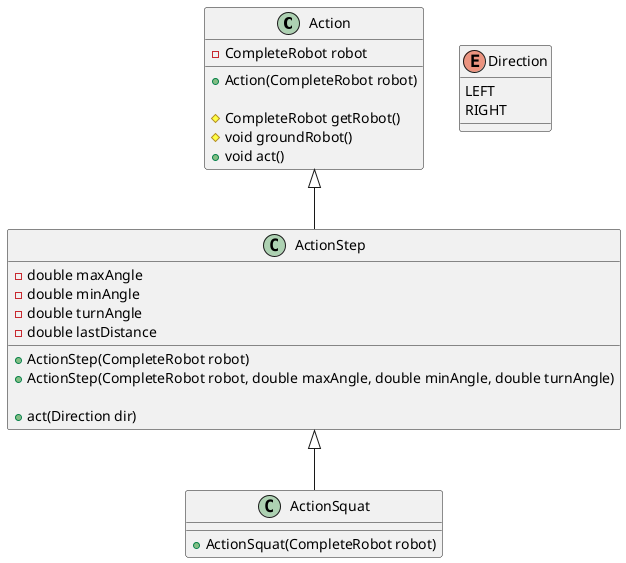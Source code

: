 @startuml Classes_Hierarchy
class "Action" as a {
  -CompleteRobot robot

  +Action(CompleteRobot robot)

  #CompleteRobot getRobot()
  #void groundRobot()
  +void act()
}

enum Direction {
  LEFT
  RIGHT
}

class "ActionStep" as aSt {
  -double maxAngle
  -double minAngle
  -double turnAngle
  -double lastDistance

  +ActionStep(CompleteRobot robot)
  +ActionStep(CompleteRobot robot, double maxAngle, double minAngle, double turnAngle)

  +act(Direction dir)
}

class "ActionSquat" as aSq {
  +ActionSquat(CompleteRobot robot)
}

a <|-- aSt
aSt <|-- aSq
@enduml
